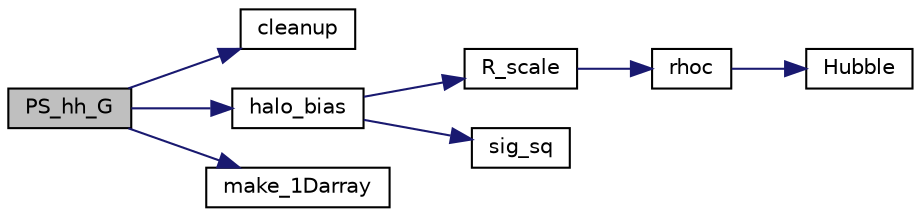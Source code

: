 digraph "PS_hh_G"
{
 // LATEX_PDF_SIZE
  edge [fontname="Helvetica",fontsize="10",labelfontname="Helvetica",labelfontsize="10"];
  node [fontname="Helvetica",fontsize="10",shape=record];
  rankdir="LR";
  Node1 [label="PS_hh_G",height=0.2,width=0.4,color="black", fillcolor="grey75", style="filled", fontcolor="black",tooltip="Compute the contributions up to 1loop to halo power spectrum for Gaussian initial conditions."];
  Node1 -> Node2 [color="midnightblue",fontsize="10",style="solid",fontname="Helvetica"];
  Node2 [label="cleanup",height=0.2,width=0.4,color="black", fillcolor="white", style="filled",URL="$d0/d29/main_8c.html#a798f0df7ac8f26aae66b7364d7f4e6f0",tooltip="Free the memory allocated to cosmology structure and SFR interpolator."];
  Node1 -> Node3 [color="midnightblue",fontsize="10",style="solid",fontname="Helvetica"];
  Node3 [label="halo_bias",height=0.2,width=0.4,color="black", fillcolor="white", style="filled",URL="$d7/d10/line__ingredients_8c.html#a5e747f325f7196b6c042ddcfdfb17fab",tooltip="computes the halo biases for three mass functions, press-schecter, Sheth-Tormen, and Tinker mass func..."];
  Node3 -> Node4 [color="midnightblue",fontsize="10",style="solid",fontname="Helvetica"];
  Node4 [label="R_scale",height=0.2,width=0.4,color="black", fillcolor="white", style="filled",URL="$d6/d32/cosmology_8c.html#a7558ae7e109dad93059a1f88b2b4861f",tooltip="Compute the Lagrangian radius of halos in unit of 1/Mpc^3 , fixing z=0."];
  Node4 -> Node5 [color="midnightblue",fontsize="10",style="solid",fontname="Helvetica"];
  Node5 [label="rhoc",height=0.2,width=0.4,color="black", fillcolor="white", style="filled",URL="$d6/d32/cosmology_8c.html#a01ee8bb070f25ca114ae5d0b52d200a7",tooltip="Compute the critical density in unit of M_sun/Mpc^3."];
  Node5 -> Node6 [color="midnightblue",fontsize="10",style="solid",fontname="Helvetica"];
  Node6 [label="Hubble",height=0.2,width=0.4,color="black", fillcolor="white", style="filled",URL="$d6/d32/cosmology_8c.html#a888cc1795beb4c48fe8eb3d196e9c54a",tooltip="Compute the the hubble rate (exactly the quantity defined by CLASS as index_bg_H in the background mo..."];
  Node3 -> Node7 [color="midnightblue",fontsize="10",style="solid",fontname="Helvetica"];
  Node7 [label="sig_sq",height=0.2,width=0.4,color="black", fillcolor="white", style="filled",URL="$d6/d32/cosmology_8c.html#a3bfa0655596343cf7a7114f55ff8d754",tooltip="Compute variance of smoothed matter density fluctuations."];
  Node1 -> Node8 [color="midnightblue",fontsize="10",style="solid",fontname="Helvetica"];
  Node8 [label="make_1Darray",height=0.2,width=0.4,color="black", fillcolor="white", style="filled",URL="$d7/db6/utilities_8c.html#abbef0cde3da2c741890e66bf8f307995",tooltip="Allocate memory to a 1d array of type double and length size."];
}
